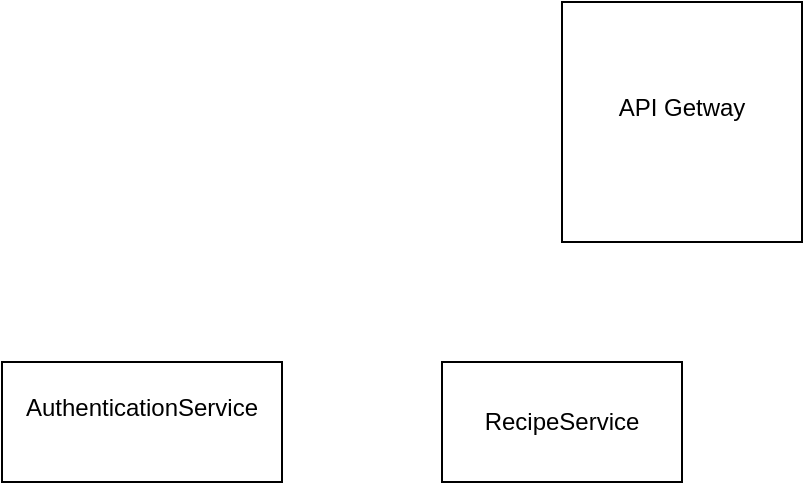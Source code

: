 <mxfile version="24.2.5" type="device">
  <diagram name="Страница-1" id="zMbsK44KaTl0ev9hj68v">
    <mxGraphModel dx="2074" dy="1098" grid="1" gridSize="10" guides="1" tooltips="1" connect="1" arrows="1" fold="1" page="1" pageScale="1" pageWidth="827" pageHeight="1169" math="0" shadow="0">
      <root>
        <mxCell id="0" />
        <mxCell id="1" parent="0" />
        <mxCell id="AdZJcbcevpPPpn1DKkWD-1" value="API Getway&lt;div&gt;&lt;br&gt;&lt;/div&gt;" style="whiteSpace=wrap;html=1;aspect=fixed;" vertex="1" parent="1">
          <mxGeometry x="330" y="170" width="120" height="120" as="geometry" />
        </mxCell>
        <mxCell id="AdZJcbcevpPPpn1DKkWD-2" value="AuthenticationService&lt;div&gt;&lt;br&gt;&lt;/div&gt;" style="rounded=0;whiteSpace=wrap;html=1;" vertex="1" parent="1">
          <mxGeometry x="50" y="350" width="140" height="60" as="geometry" />
        </mxCell>
        <mxCell id="AdZJcbcevpPPpn1DKkWD-3" value="RecipeService" style="rounded=0;whiteSpace=wrap;html=1;" vertex="1" parent="1">
          <mxGeometry x="270" y="350" width="120" height="60" as="geometry" />
        </mxCell>
      </root>
    </mxGraphModel>
  </diagram>
</mxfile>
